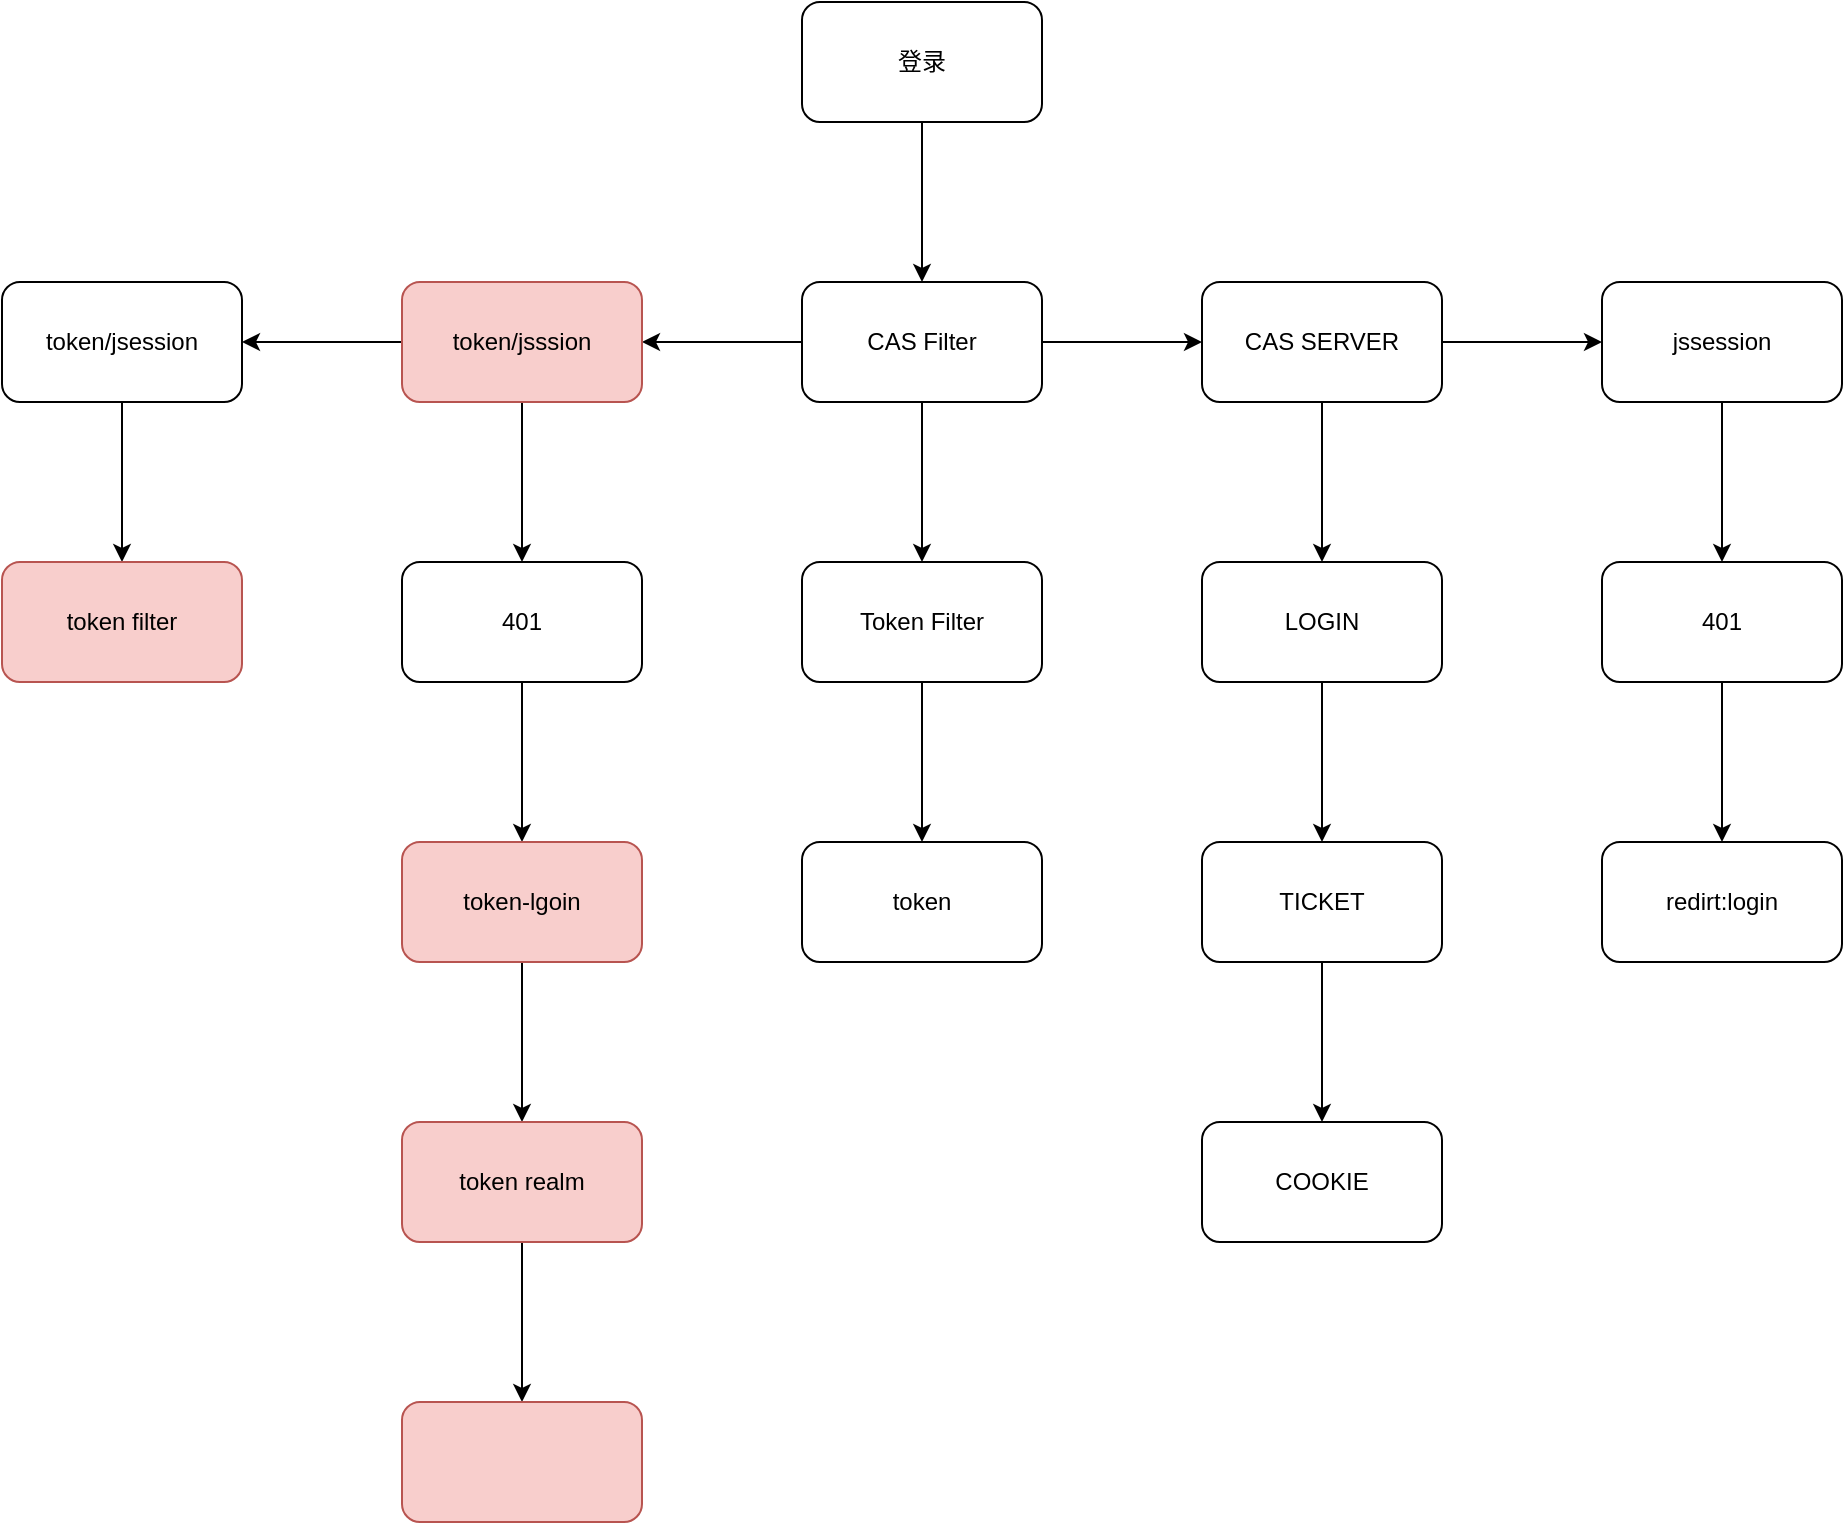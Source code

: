 <mxfile version="20.2.4" type="github">
  <diagram id="rMK5P2FSfmjJ5yNX_NLn" name="第 1 页">
    <mxGraphModel dx="2249" dy="762" grid="1" gridSize="10" guides="1" tooltips="1" connect="1" arrows="1" fold="1" page="1" pageScale="1" pageWidth="827" pageHeight="1169" math="0" shadow="0">
      <root>
        <mxCell id="0" />
        <mxCell id="1" parent="0" />
        <mxCell id="8s4Nu5cWzRz8xXhgNU48-3" value="" style="edgeStyle=orthogonalEdgeStyle;rounded=0;orthogonalLoop=1;jettySize=auto;html=1;" edge="1" parent="1" source="8s4Nu5cWzRz8xXhgNU48-1" target="8s4Nu5cWzRz8xXhgNU48-2">
          <mxGeometry relative="1" as="geometry" />
        </mxCell>
        <mxCell id="8s4Nu5cWzRz8xXhgNU48-1" value="登录" style="rounded=1;whiteSpace=wrap;html=1;" vertex="1" parent="1">
          <mxGeometry x="270" y="200" width="120" height="60" as="geometry" />
        </mxCell>
        <mxCell id="8s4Nu5cWzRz8xXhgNU48-5" value="" style="edgeStyle=orthogonalEdgeStyle;rounded=0;orthogonalLoop=1;jettySize=auto;html=1;" edge="1" parent="1" source="8s4Nu5cWzRz8xXhgNU48-2" target="8s4Nu5cWzRz8xXhgNU48-4">
          <mxGeometry relative="1" as="geometry" />
        </mxCell>
        <mxCell id="8s4Nu5cWzRz8xXhgNU48-7" value="" style="edgeStyle=orthogonalEdgeStyle;rounded=0;orthogonalLoop=1;jettySize=auto;html=1;" edge="1" parent="1" source="8s4Nu5cWzRz8xXhgNU48-2" target="8s4Nu5cWzRz8xXhgNU48-6">
          <mxGeometry relative="1" as="geometry" />
        </mxCell>
        <mxCell id="8s4Nu5cWzRz8xXhgNU48-21" value="" style="edgeStyle=orthogonalEdgeStyle;rounded=0;orthogonalLoop=1;jettySize=auto;html=1;" edge="1" parent="1" source="8s4Nu5cWzRz8xXhgNU48-2" target="8s4Nu5cWzRz8xXhgNU48-20">
          <mxGeometry relative="1" as="geometry" />
        </mxCell>
        <mxCell id="8s4Nu5cWzRz8xXhgNU48-2" value="CAS Filter" style="whiteSpace=wrap;html=1;rounded=1;" vertex="1" parent="1">
          <mxGeometry x="270" y="340" width="120" height="60" as="geometry" />
        </mxCell>
        <mxCell id="8s4Nu5cWzRz8xXhgNU48-15" value="" style="edgeStyle=orthogonalEdgeStyle;rounded=0;orthogonalLoop=1;jettySize=auto;html=1;" edge="1" parent="1" source="8s4Nu5cWzRz8xXhgNU48-4" target="8s4Nu5cWzRz8xXhgNU48-14">
          <mxGeometry relative="1" as="geometry" />
        </mxCell>
        <mxCell id="8s4Nu5cWzRz8xXhgNU48-4" value="Token Filter" style="whiteSpace=wrap;html=1;rounded=1;" vertex="1" parent="1">
          <mxGeometry x="270" y="480" width="120" height="60" as="geometry" />
        </mxCell>
        <mxCell id="8s4Nu5cWzRz8xXhgNU48-9" value="" style="edgeStyle=orthogonalEdgeStyle;rounded=0;orthogonalLoop=1;jettySize=auto;html=1;" edge="1" parent="1" source="8s4Nu5cWzRz8xXhgNU48-6" target="8s4Nu5cWzRz8xXhgNU48-8">
          <mxGeometry relative="1" as="geometry" />
        </mxCell>
        <mxCell id="8s4Nu5cWzRz8xXhgNU48-25" value="" style="edgeStyle=orthogonalEdgeStyle;rounded=0;orthogonalLoop=1;jettySize=auto;html=1;" edge="1" parent="1" source="8s4Nu5cWzRz8xXhgNU48-6" target="8s4Nu5cWzRz8xXhgNU48-24">
          <mxGeometry relative="1" as="geometry" />
        </mxCell>
        <mxCell id="8s4Nu5cWzRz8xXhgNU48-6" value="CAS SERVER" style="whiteSpace=wrap;html=1;rounded=1;" vertex="1" parent="1">
          <mxGeometry x="470" y="340" width="120" height="60" as="geometry" />
        </mxCell>
        <mxCell id="8s4Nu5cWzRz8xXhgNU48-11" value="" style="edgeStyle=orthogonalEdgeStyle;rounded=0;orthogonalLoop=1;jettySize=auto;html=1;" edge="1" parent="1" source="8s4Nu5cWzRz8xXhgNU48-8" target="8s4Nu5cWzRz8xXhgNU48-10">
          <mxGeometry relative="1" as="geometry" />
        </mxCell>
        <mxCell id="8s4Nu5cWzRz8xXhgNU48-8" value="LOGIN" style="whiteSpace=wrap;html=1;rounded=1;" vertex="1" parent="1">
          <mxGeometry x="470" y="480" width="120" height="60" as="geometry" />
        </mxCell>
        <mxCell id="8s4Nu5cWzRz8xXhgNU48-13" value="" style="edgeStyle=orthogonalEdgeStyle;rounded=0;orthogonalLoop=1;jettySize=auto;html=1;" edge="1" parent="1" source="8s4Nu5cWzRz8xXhgNU48-10" target="8s4Nu5cWzRz8xXhgNU48-12">
          <mxGeometry relative="1" as="geometry" />
        </mxCell>
        <mxCell id="8s4Nu5cWzRz8xXhgNU48-10" value="TICKET" style="whiteSpace=wrap;html=1;rounded=1;" vertex="1" parent="1">
          <mxGeometry x="470" y="620" width="120" height="60" as="geometry" />
        </mxCell>
        <mxCell id="8s4Nu5cWzRz8xXhgNU48-12" value="COOKIE" style="whiteSpace=wrap;html=1;rounded=1;" vertex="1" parent="1">
          <mxGeometry x="470" y="760" width="120" height="60" as="geometry" />
        </mxCell>
        <mxCell id="8s4Nu5cWzRz8xXhgNU48-14" value="token" style="whiteSpace=wrap;html=1;rounded=1;" vertex="1" parent="1">
          <mxGeometry x="270" y="620" width="120" height="60" as="geometry" />
        </mxCell>
        <mxCell id="8s4Nu5cWzRz8xXhgNU48-23" value="" style="edgeStyle=orthogonalEdgeStyle;rounded=0;orthogonalLoop=1;jettySize=auto;html=1;" edge="1" parent="1" source="8s4Nu5cWzRz8xXhgNU48-20" target="8s4Nu5cWzRz8xXhgNU48-22">
          <mxGeometry relative="1" as="geometry" />
        </mxCell>
        <mxCell id="8s4Nu5cWzRz8xXhgNU48-33" value="" style="edgeStyle=orthogonalEdgeStyle;rounded=0;orthogonalLoop=1;jettySize=auto;html=1;" edge="1" parent="1" source="8s4Nu5cWzRz8xXhgNU48-20" target="8s4Nu5cWzRz8xXhgNU48-32">
          <mxGeometry relative="1" as="geometry" />
        </mxCell>
        <mxCell id="8s4Nu5cWzRz8xXhgNU48-20" value="token/jsssion" style="whiteSpace=wrap;html=1;rounded=1;fillColor=#f8cecc;strokeColor=#b85450;" vertex="1" parent="1">
          <mxGeometry x="70" y="340" width="120" height="60" as="geometry" />
        </mxCell>
        <mxCell id="8s4Nu5cWzRz8xXhgNU48-31" value="" style="edgeStyle=orthogonalEdgeStyle;rounded=0;orthogonalLoop=1;jettySize=auto;html=1;" edge="1" parent="1" source="8s4Nu5cWzRz8xXhgNU48-22" target="8s4Nu5cWzRz8xXhgNU48-30">
          <mxGeometry relative="1" as="geometry" />
        </mxCell>
        <mxCell id="8s4Nu5cWzRz8xXhgNU48-22" value="401" style="whiteSpace=wrap;html=1;rounded=1;" vertex="1" parent="1">
          <mxGeometry x="70" y="480" width="120" height="60" as="geometry" />
        </mxCell>
        <mxCell id="8s4Nu5cWzRz8xXhgNU48-27" value="" style="edgeStyle=orthogonalEdgeStyle;rounded=0;orthogonalLoop=1;jettySize=auto;html=1;" edge="1" parent="1" source="8s4Nu5cWzRz8xXhgNU48-24" target="8s4Nu5cWzRz8xXhgNU48-26">
          <mxGeometry relative="1" as="geometry" />
        </mxCell>
        <mxCell id="8s4Nu5cWzRz8xXhgNU48-24" value="jssession" style="whiteSpace=wrap;html=1;rounded=1;" vertex="1" parent="1">
          <mxGeometry x="670" y="340" width="120" height="60" as="geometry" />
        </mxCell>
        <mxCell id="8s4Nu5cWzRz8xXhgNU48-29" value="" style="edgeStyle=orthogonalEdgeStyle;rounded=0;orthogonalLoop=1;jettySize=auto;html=1;" edge="1" parent="1" source="8s4Nu5cWzRz8xXhgNU48-26" target="8s4Nu5cWzRz8xXhgNU48-28">
          <mxGeometry relative="1" as="geometry" />
        </mxCell>
        <mxCell id="8s4Nu5cWzRz8xXhgNU48-26" value="401" style="whiteSpace=wrap;html=1;rounded=1;" vertex="1" parent="1">
          <mxGeometry x="670" y="480" width="120" height="60" as="geometry" />
        </mxCell>
        <mxCell id="8s4Nu5cWzRz8xXhgNU48-28" value="redirt:login" style="whiteSpace=wrap;html=1;rounded=1;" vertex="1" parent="1">
          <mxGeometry x="670" y="620" width="120" height="60" as="geometry" />
        </mxCell>
        <mxCell id="8s4Nu5cWzRz8xXhgNU48-37" value="" style="edgeStyle=orthogonalEdgeStyle;rounded=0;orthogonalLoop=1;jettySize=auto;html=1;" edge="1" parent="1" source="8s4Nu5cWzRz8xXhgNU48-30" target="8s4Nu5cWzRz8xXhgNU48-36">
          <mxGeometry relative="1" as="geometry" />
        </mxCell>
        <mxCell id="8s4Nu5cWzRz8xXhgNU48-30" value="token-lgoin" style="whiteSpace=wrap;html=1;rounded=1;fillColor=#f8cecc;strokeColor=#b85450;" vertex="1" parent="1">
          <mxGeometry x="70" y="620" width="120" height="60" as="geometry" />
        </mxCell>
        <mxCell id="8s4Nu5cWzRz8xXhgNU48-35" value="" style="edgeStyle=orthogonalEdgeStyle;rounded=0;orthogonalLoop=1;jettySize=auto;html=1;" edge="1" parent="1" source="8s4Nu5cWzRz8xXhgNU48-32" target="8s4Nu5cWzRz8xXhgNU48-34">
          <mxGeometry relative="1" as="geometry" />
        </mxCell>
        <mxCell id="8s4Nu5cWzRz8xXhgNU48-32" value="token/jsession" style="whiteSpace=wrap;html=1;rounded=1;" vertex="1" parent="1">
          <mxGeometry x="-130" y="340" width="120" height="60" as="geometry" />
        </mxCell>
        <mxCell id="8s4Nu5cWzRz8xXhgNU48-34" value="token filter" style="whiteSpace=wrap;html=1;rounded=1;fillColor=#f8cecc;strokeColor=#b85450;" vertex="1" parent="1">
          <mxGeometry x="-130" y="480" width="120" height="60" as="geometry" />
        </mxCell>
        <mxCell id="8s4Nu5cWzRz8xXhgNU48-39" value="" style="edgeStyle=orthogonalEdgeStyle;rounded=0;orthogonalLoop=1;jettySize=auto;html=1;" edge="1" parent="1" source="8s4Nu5cWzRz8xXhgNU48-36" target="8s4Nu5cWzRz8xXhgNU48-38">
          <mxGeometry relative="1" as="geometry" />
        </mxCell>
        <mxCell id="8s4Nu5cWzRz8xXhgNU48-36" value="token realm" style="whiteSpace=wrap;html=1;fillColor=#f8cecc;strokeColor=#b85450;rounded=1;" vertex="1" parent="1">
          <mxGeometry x="70" y="760" width="120" height="60" as="geometry" />
        </mxCell>
        <mxCell id="8s4Nu5cWzRz8xXhgNU48-38" value="" style="whiteSpace=wrap;html=1;fillColor=#f8cecc;strokeColor=#b85450;rounded=1;" vertex="1" parent="1">
          <mxGeometry x="70" y="900" width="120" height="60" as="geometry" />
        </mxCell>
      </root>
    </mxGraphModel>
  </diagram>
</mxfile>
